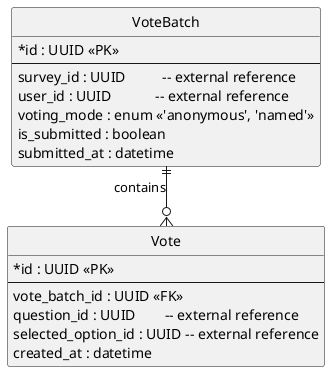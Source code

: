 @startuml
hide circle
skinparam linetype ortho
skinparam classAttributeIconSize 0

' Vote batch (submission unit)
entity "VoteBatch" as VoteBatch {
  *id : UUID <<PK>>
  --
  survey_id : UUID          -- external reference
  user_id : UUID            -- external reference
  voting_mode : enum <<'anonymous', 'named'>>
  is_submitted : boolean
  submitted_at : datetime
}

' Individual votes per question
entity "Vote" as Vote {
  *id : UUID <<PK>>
  --
  vote_batch_id : UUID <<FK>>
  question_id : UUID        -- external reference
  selected_option_id : UUID -- external reference
  created_at : datetime
}

' Relationships (logical, not enforced via FK)
VoteBatch ||--o{ Vote : contains

@enduml